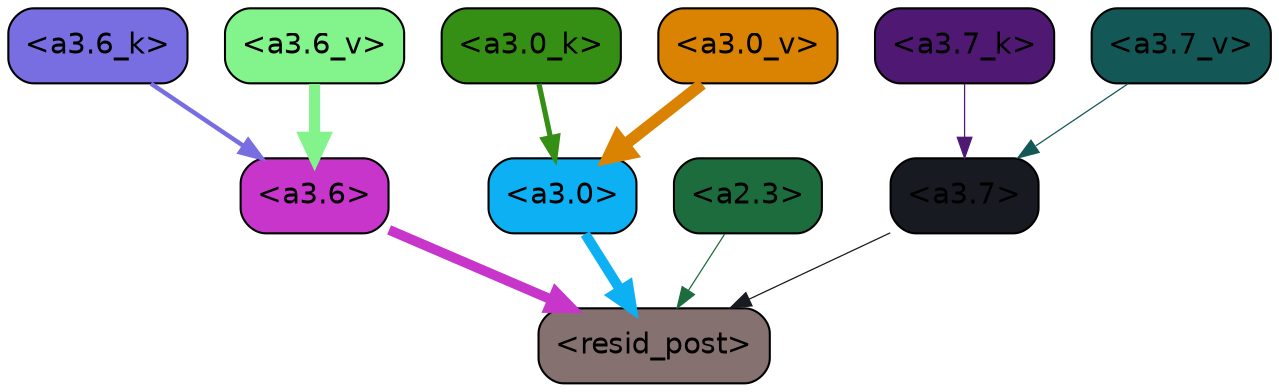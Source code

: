 strict digraph "" {
	graph [bgcolor=transparent,
		layout=dot,
		overlap=false,
		splines=true
	];
	"<a3.7>"	[color=black,
		fillcolor="#171a20",
		fontname=Helvetica,
		shape=box,
		style="filled, rounded"];
	"<resid_post>"	[color=black,
		fillcolor="#857270",
		fontname=Helvetica,
		shape=box,
		style="filled, rounded"];
	"<a3.7>" -> "<resid_post>"	[color="#171a20",
		penwidth=0.6];
	"<a3.6>"	[color=black,
		fillcolor="#c735ca",
		fontname=Helvetica,
		shape=box,
		style="filled, rounded"];
	"<a3.6>" -> "<resid_post>"	[color="#c735ca",
		penwidth=4.7534414529800415];
	"<a3.0>"	[color=black,
		fillcolor="#0cb0f3",
		fontname=Helvetica,
		shape=box,
		style="filled, rounded"];
	"<a3.0>" -> "<resid_post>"	[color="#0cb0f3",
		penwidth=4.898576855659485];
	"<a2.3>"	[color=black,
		fillcolor="#1d6c3e",
		fontname=Helvetica,
		shape=box,
		style="filled, rounded"];
	"<a2.3>" -> "<resid_post>"	[color="#1d6c3e",
		penwidth=0.6];
	"<a3.7_k>"	[color=black,
		fillcolor="#4f1873",
		fontname=Helvetica,
		shape=box,
		style="filled, rounded"];
	"<a3.7_k>" -> "<a3.7>"	[color="#4f1873",
		penwidth=0.6];
	"<a3.6_k>"	[color=black,
		fillcolor="#786de1",
		fontname=Helvetica,
		shape=box,
		style="filled, rounded"];
	"<a3.6_k>" -> "<a3.6>"	[color="#786de1",
		penwidth=2.13908451795578];
	"<a3.0_k>"	[color=black,
		fillcolor="#368f15",
		fontname=Helvetica,
		shape=box,
		style="filled, rounded"];
	"<a3.0_k>" -> "<a3.0>"	[color="#368f15",
		penwidth=2.520303964614868];
	"<a3.7_v>"	[color=black,
		fillcolor="#135757",
		fontname=Helvetica,
		shape=box,
		style="filled, rounded"];
	"<a3.7_v>" -> "<a3.7>"	[color="#135757",
		penwidth=0.6];
	"<a3.6_v>"	[color=black,
		fillcolor="#83f38b",
		fontname=Helvetica,
		shape=box,
		style="filled, rounded"];
	"<a3.6_v>" -> "<a3.6>"	[color="#83f38b",
		penwidth=5.297133803367615];
	"<a3.0_v>"	[color=black,
		fillcolor="#da8302",
		fontname=Helvetica,
		shape=box,
		style="filled, rounded"];
	"<a3.0_v>" -> "<a3.0>"	[color="#da8302",
		penwidth=5.680712580680847];
}
